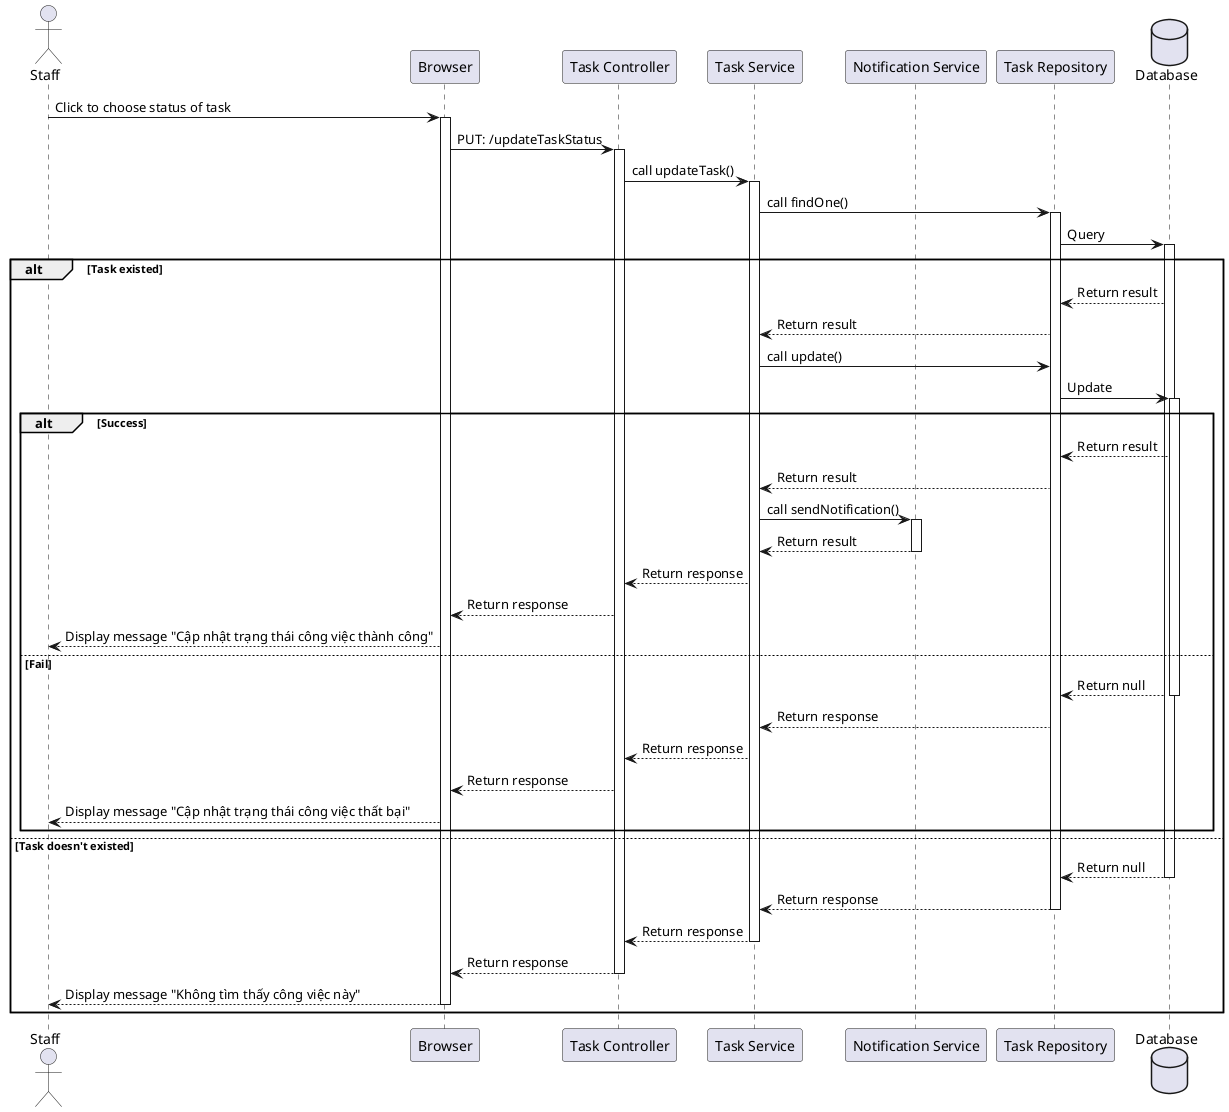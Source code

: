 @startuml

actor Staff as user
participant "Browser" as a
participant "Task Controller" as b
participant "Task Service" as c
participant "Notification Service" as d
participant "Task Repository" as e
database "Database" as f

user -> a++: Click to choose status of task
a -> b++: PUT: /updateTaskStatus
b -> c++: call updateTask()
c -> e++: call findOne()
e -> f++: Query
alt Task existed
    f --> e: Return result
    e --> c: Return result
    c -> e: call update()
    e -> f++: Update
    alt Success
        f --> e: Return result
        e --> c: Return result
        c -> d++: call sendNotification()
        d --> c--: Return result
        c --> b: Return response
        b --> a: Return response
        a --> user: Display message "Cập nhật trạng thái công việc thành công"
    else Fail
         f --> e--: Return null
         e --> c: Return response
         c --> b: Return response
         b --> a: Return response
         a --> user: Display message "Cập nhật trạng thái công việc thất bại"
    end
else Task doesn't existed
   f --> e--: Return null
   e --> c--: Return response
   c --> b--: Return response
   b --> a--: Return response
   a --> user--: Display message "Không tìm thấy công việc này"
end
@enduml

